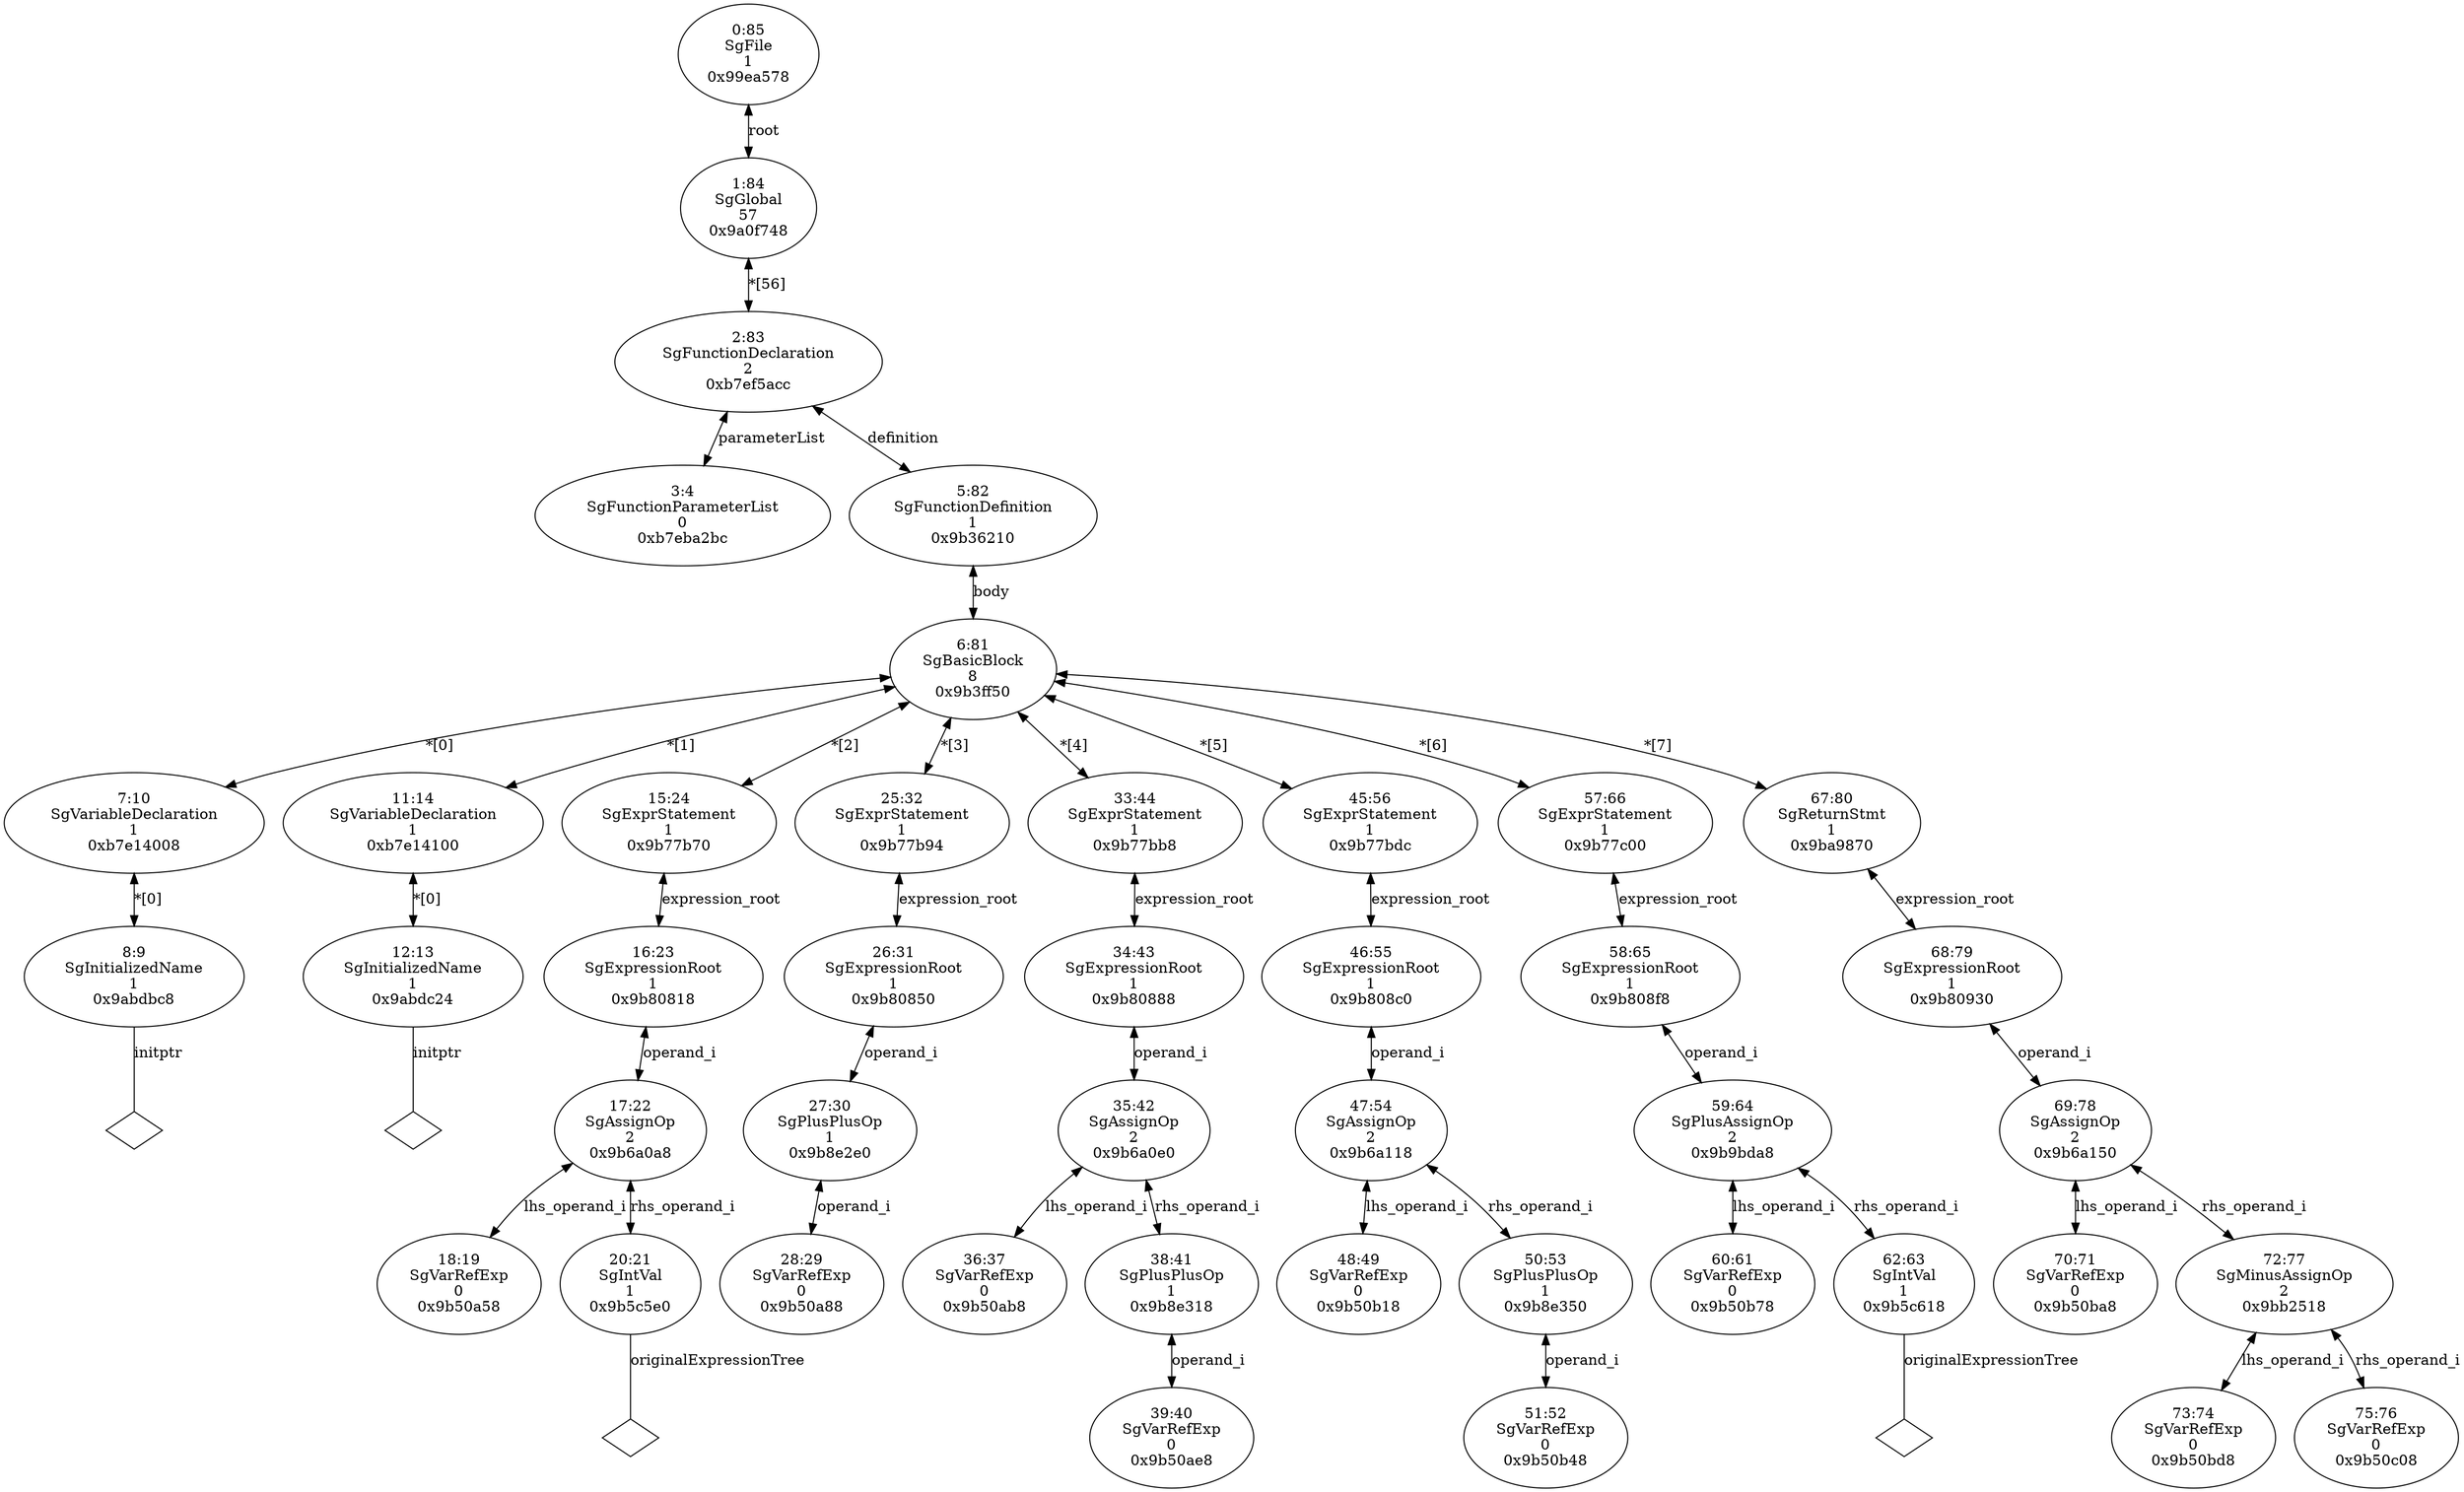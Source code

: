 digraph "G./assignOps.c.dot" {
"0xb7eba2bc"[label="3:4\nSgFunctionParameterList\n0\n0xb7eba2bc\n" ];
"0x9abdbc8"[label="8:9\nSgInitializedName\n1\n0x9abdbc8\n" ];
"0x9abdbc8" -> "0x9abdbc8__initptr__null"[label="initptr" dir=none ];
"0x9abdbc8__initptr__null"[label="" shape=diamond ];
"0xb7e14008"[label="7:10\nSgVariableDeclaration\n1\n0xb7e14008\n" ];
"0xb7e14008" -> "0x9abdbc8"[label="*[0]" dir=both ];
"0x9abdc24"[label="12:13\nSgInitializedName\n1\n0x9abdc24\n" ];
"0x9abdc24" -> "0x9abdc24__initptr__null"[label="initptr" dir=none ];
"0x9abdc24__initptr__null"[label="" shape=diamond ];
"0xb7e14100"[label="11:14\nSgVariableDeclaration\n1\n0xb7e14100\n" ];
"0xb7e14100" -> "0x9abdc24"[label="*[0]" dir=both ];
"0x9b50a58"[label="18:19\nSgVarRefExp\n0\n0x9b50a58\n" ];
"0x9b5c5e0"[label="20:21\nSgIntVal\n1\n0x9b5c5e0\n" ];
"0x9b5c5e0" -> "0x9b5c5e0__originalExpressionTree__null"[label="originalExpressionTree" dir=none ];
"0x9b5c5e0__originalExpressionTree__null"[label="" shape=diamond ];
"0x9b6a0a8"[label="17:22\nSgAssignOp\n2\n0x9b6a0a8\n" ];
"0x9b6a0a8" -> "0x9b50a58"[label="lhs_operand_i" dir=both ];
"0x9b6a0a8" -> "0x9b5c5e0"[label="rhs_operand_i" dir=both ];
"0x9b80818"[label="16:23\nSgExpressionRoot\n1\n0x9b80818\n" ];
"0x9b80818" -> "0x9b6a0a8"[label="operand_i" dir=both ];
"0x9b77b70"[label="15:24\nSgExprStatement\n1\n0x9b77b70\n" ];
"0x9b77b70" -> "0x9b80818"[label="expression_root" dir=both ];
"0x9b50a88"[label="28:29\nSgVarRefExp\n0\n0x9b50a88\n" ];
"0x9b8e2e0"[label="27:30\nSgPlusPlusOp\n1\n0x9b8e2e0\n" ];
"0x9b8e2e0" -> "0x9b50a88"[label="operand_i" dir=both ];
"0x9b80850"[label="26:31\nSgExpressionRoot\n1\n0x9b80850\n" ];
"0x9b80850" -> "0x9b8e2e0"[label="operand_i" dir=both ];
"0x9b77b94"[label="25:32\nSgExprStatement\n1\n0x9b77b94\n" ];
"0x9b77b94" -> "0x9b80850"[label="expression_root" dir=both ];
"0x9b50ab8"[label="36:37\nSgVarRefExp\n0\n0x9b50ab8\n" ];
"0x9b50ae8"[label="39:40\nSgVarRefExp\n0\n0x9b50ae8\n" ];
"0x9b8e318"[label="38:41\nSgPlusPlusOp\n1\n0x9b8e318\n" ];
"0x9b8e318" -> "0x9b50ae8"[label="operand_i" dir=both ];
"0x9b6a0e0"[label="35:42\nSgAssignOp\n2\n0x9b6a0e0\n" ];
"0x9b6a0e0" -> "0x9b50ab8"[label="lhs_operand_i" dir=both ];
"0x9b6a0e0" -> "0x9b8e318"[label="rhs_operand_i" dir=both ];
"0x9b80888"[label="34:43\nSgExpressionRoot\n1\n0x9b80888\n" ];
"0x9b80888" -> "0x9b6a0e0"[label="operand_i" dir=both ];
"0x9b77bb8"[label="33:44\nSgExprStatement\n1\n0x9b77bb8\n" ];
"0x9b77bb8" -> "0x9b80888"[label="expression_root" dir=both ];
"0x9b50b18"[label="48:49\nSgVarRefExp\n0\n0x9b50b18\n" ];
"0x9b50b48"[label="51:52\nSgVarRefExp\n0\n0x9b50b48\n" ];
"0x9b8e350"[label="50:53\nSgPlusPlusOp\n1\n0x9b8e350\n" ];
"0x9b8e350" -> "0x9b50b48"[label="operand_i" dir=both ];
"0x9b6a118"[label="47:54\nSgAssignOp\n2\n0x9b6a118\n" ];
"0x9b6a118" -> "0x9b50b18"[label="lhs_operand_i" dir=both ];
"0x9b6a118" -> "0x9b8e350"[label="rhs_operand_i" dir=both ];
"0x9b808c0"[label="46:55\nSgExpressionRoot\n1\n0x9b808c0\n" ];
"0x9b808c0" -> "0x9b6a118"[label="operand_i" dir=both ];
"0x9b77bdc"[label="45:56\nSgExprStatement\n1\n0x9b77bdc\n" ];
"0x9b77bdc" -> "0x9b808c0"[label="expression_root" dir=both ];
"0x9b50b78"[label="60:61\nSgVarRefExp\n0\n0x9b50b78\n" ];
"0x9b5c618"[label="62:63\nSgIntVal\n1\n0x9b5c618\n" ];
"0x9b5c618" -> "0x9b5c618__originalExpressionTree__null"[label="originalExpressionTree" dir=none ];
"0x9b5c618__originalExpressionTree__null"[label="" shape=diamond ];
"0x9b9bda8"[label="59:64\nSgPlusAssignOp\n2\n0x9b9bda8\n" ];
"0x9b9bda8" -> "0x9b50b78"[label="lhs_operand_i" dir=both ];
"0x9b9bda8" -> "0x9b5c618"[label="rhs_operand_i" dir=both ];
"0x9b808f8"[label="58:65\nSgExpressionRoot\n1\n0x9b808f8\n" ];
"0x9b808f8" -> "0x9b9bda8"[label="operand_i" dir=both ];
"0x9b77c00"[label="57:66\nSgExprStatement\n1\n0x9b77c00\n" ];
"0x9b77c00" -> "0x9b808f8"[label="expression_root" dir=both ];
"0x9b50ba8"[label="70:71\nSgVarRefExp\n0\n0x9b50ba8\n" ];
"0x9b50bd8"[label="73:74\nSgVarRefExp\n0\n0x9b50bd8\n" ];
"0x9b50c08"[label="75:76\nSgVarRefExp\n0\n0x9b50c08\n" ];
"0x9bb2518"[label="72:77\nSgMinusAssignOp\n2\n0x9bb2518\n" ];
"0x9bb2518" -> "0x9b50bd8"[label="lhs_operand_i" dir=both ];
"0x9bb2518" -> "0x9b50c08"[label="rhs_operand_i" dir=both ];
"0x9b6a150"[label="69:78\nSgAssignOp\n2\n0x9b6a150\n" ];
"0x9b6a150" -> "0x9b50ba8"[label="lhs_operand_i" dir=both ];
"0x9b6a150" -> "0x9bb2518"[label="rhs_operand_i" dir=both ];
"0x9b80930"[label="68:79\nSgExpressionRoot\n1\n0x9b80930\n" ];
"0x9b80930" -> "0x9b6a150"[label="operand_i" dir=both ];
"0x9ba9870"[label="67:80\nSgReturnStmt\n1\n0x9ba9870\n" ];
"0x9ba9870" -> "0x9b80930"[label="expression_root" dir=both ];
"0x9b3ff50"[label="6:81\nSgBasicBlock\n8\n0x9b3ff50\n" ];
"0x9b3ff50" -> "0xb7e14008"[label="*[0]" dir=both ];
"0x9b3ff50" -> "0xb7e14100"[label="*[1]" dir=both ];
"0x9b3ff50" -> "0x9b77b70"[label="*[2]" dir=both ];
"0x9b3ff50" -> "0x9b77b94"[label="*[3]" dir=both ];
"0x9b3ff50" -> "0x9b77bb8"[label="*[4]" dir=both ];
"0x9b3ff50" -> "0x9b77bdc"[label="*[5]" dir=both ];
"0x9b3ff50" -> "0x9b77c00"[label="*[6]" dir=both ];
"0x9b3ff50" -> "0x9ba9870"[label="*[7]" dir=both ];
"0x9b36210"[label="5:82\nSgFunctionDefinition\n1\n0x9b36210\n" ];
"0x9b36210" -> "0x9b3ff50"[label="body" dir=both ];
"0xb7ef5acc"[label="2:83\nSgFunctionDeclaration\n2\n0xb7ef5acc\n" ];
"0xb7ef5acc" -> "0xb7eba2bc"[label="parameterList" dir=both ];
"0xb7ef5acc" -> "0x9b36210"[label="definition" dir=both ];
"0x9a0f748"[label="1:84\nSgGlobal\n57\n0x9a0f748\n" ];
"0x9a0f748" -> "0xb7ef5acc"[label="*[56]" dir=both ];
"0x99ea578"[label="0:85\nSgFile\n1\n0x99ea578\n" ];
"0x99ea578" -> "0x9a0f748"[label="root" dir=both ];
}
